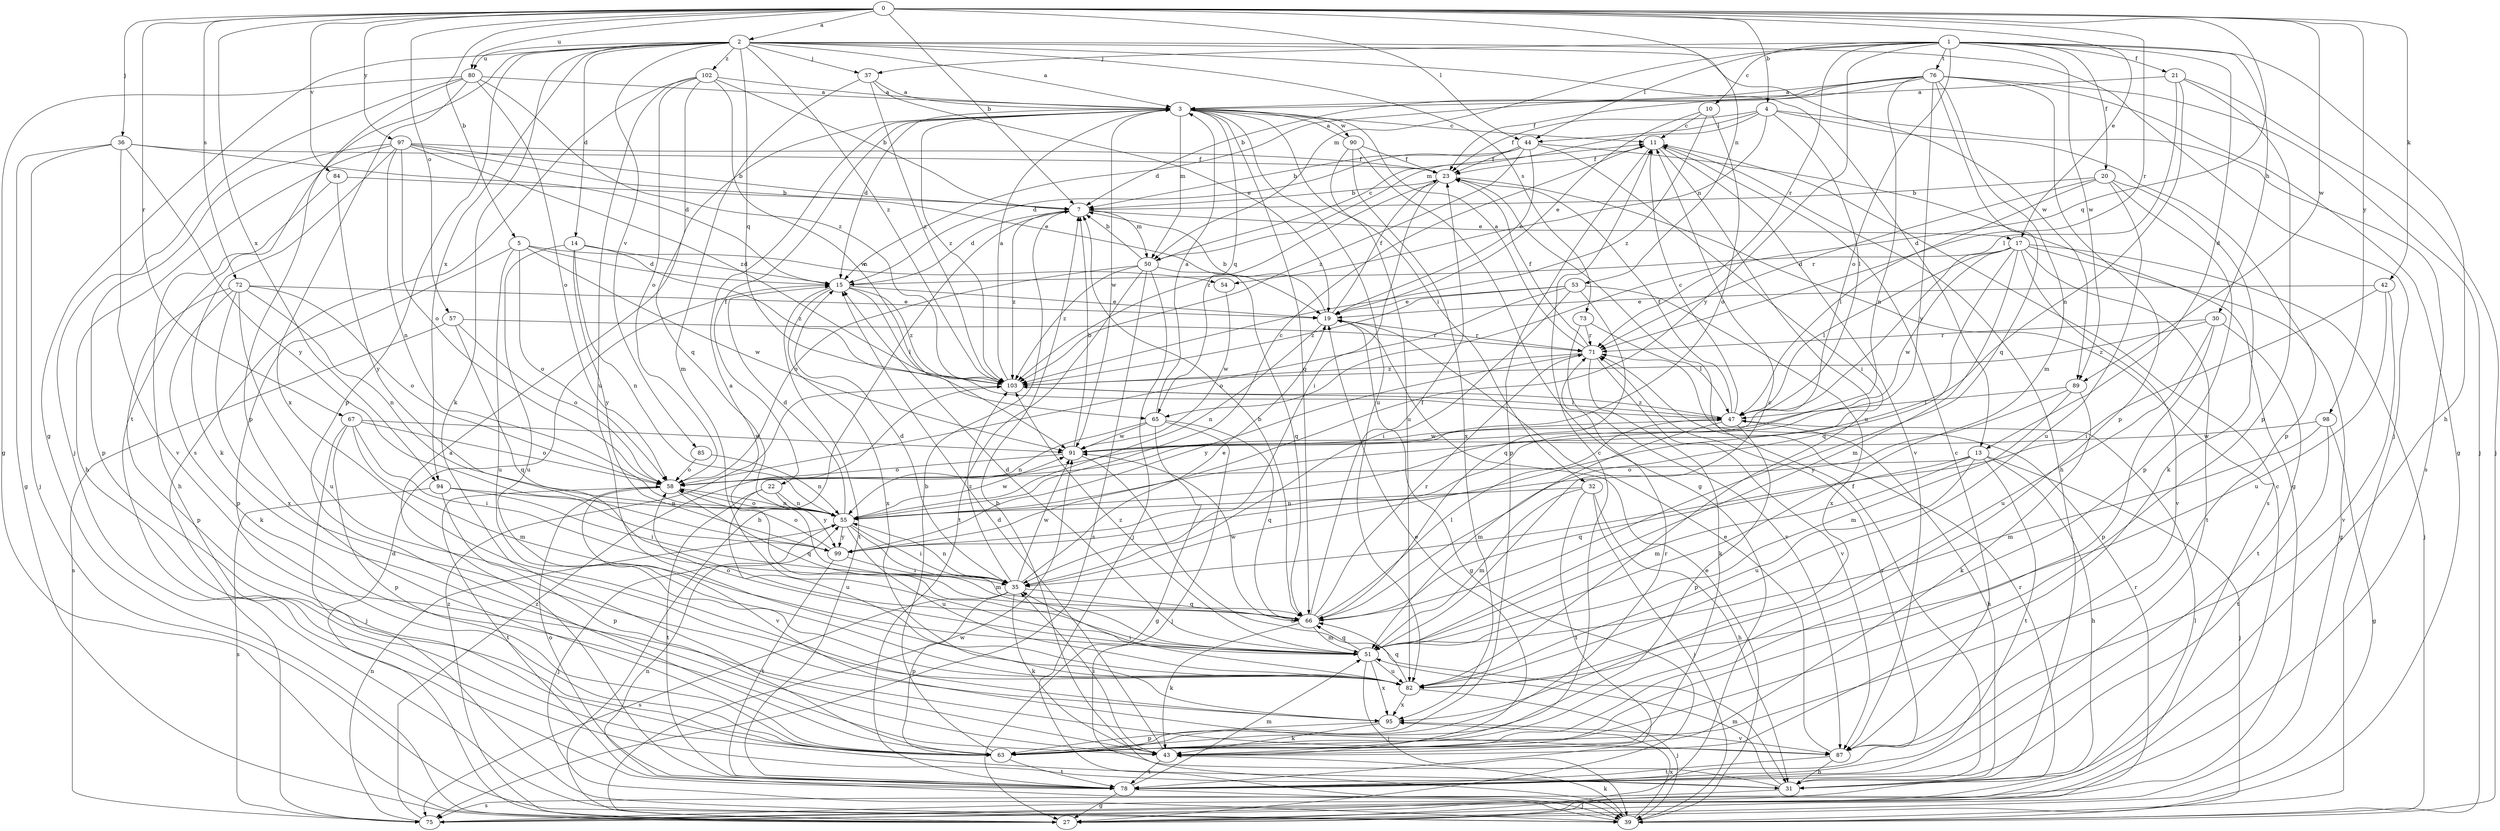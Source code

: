 strict digraph  {
0;
1;
2;
3;
4;
5;
7;
10;
11;
13;
14;
15;
17;
19;
20;
21;
22;
23;
27;
30;
31;
32;
35;
36;
37;
39;
42;
43;
44;
47;
50;
51;
53;
54;
55;
57;
58;
63;
65;
66;
67;
71;
72;
73;
75;
76;
78;
80;
82;
84;
85;
87;
89;
90;
91;
94;
95;
97;
98;
99;
102;
103;
0 -> 2  [label=a];
0 -> 4  [label=b];
0 -> 5  [label=b];
0 -> 7  [label=b];
0 -> 17  [label=e];
0 -> 36  [label=j];
0 -> 42  [label=k];
0 -> 44  [label=l];
0 -> 53  [label=n];
0 -> 57  [label=o];
0 -> 65  [label=q];
0 -> 67  [label=r];
0 -> 71  [label=r];
0 -> 72  [label=s];
0 -> 80  [label=u];
0 -> 84  [label=v];
0 -> 89  [label=w];
0 -> 94  [label=x];
0 -> 97  [label=y];
0 -> 98  [label=y];
1 -> 10  [label=c];
1 -> 13  [label=d];
1 -> 20  [label=f];
1 -> 21  [label=f];
1 -> 30  [label=h];
1 -> 31  [label=h];
1 -> 37  [label=j];
1 -> 44  [label=l];
1 -> 50  [label=m];
1 -> 58  [label=o];
1 -> 71  [label=r];
1 -> 76  [label=t];
1 -> 89  [label=w];
1 -> 99  [label=y];
2 -> 3  [label=a];
2 -> 13  [label=d];
2 -> 14  [label=d];
2 -> 27  [label=g];
2 -> 37  [label=j];
2 -> 39  [label=j];
2 -> 43  [label=k];
2 -> 63  [label=p];
2 -> 65  [label=q];
2 -> 73  [label=s];
2 -> 78  [label=t];
2 -> 80  [label=u];
2 -> 85  [label=v];
2 -> 89  [label=w];
2 -> 94  [label=x];
2 -> 102  [label=z];
2 -> 103  [label=z];
3 -> 11  [label=c];
3 -> 15  [label=d];
3 -> 22  [label=f];
3 -> 32  [label=i];
3 -> 50  [label=m];
3 -> 65  [label=q];
3 -> 66  [label=q];
3 -> 82  [label=u];
3 -> 90  [label=w];
3 -> 91  [label=w];
3 -> 103  [label=z];
4 -> 23  [label=f];
4 -> 44  [label=l];
4 -> 47  [label=l];
4 -> 50  [label=m];
4 -> 54  [label=n];
4 -> 63  [label=p];
4 -> 75  [label=s];
5 -> 15  [label=d];
5 -> 54  [label=n];
5 -> 58  [label=o];
5 -> 63  [label=p];
5 -> 82  [label=u];
5 -> 91  [label=w];
7 -> 15  [label=d];
7 -> 17  [label=e];
7 -> 50  [label=m];
7 -> 103  [label=z];
10 -> 11  [label=c];
10 -> 19  [label=e];
10 -> 58  [label=o];
10 -> 103  [label=z];
11 -> 23  [label=f];
11 -> 31  [label=h];
11 -> 63  [label=p];
11 -> 82  [label=u];
11 -> 87  [label=v];
13 -> 31  [label=h];
13 -> 39  [label=j];
13 -> 51  [label=m];
13 -> 58  [label=o];
13 -> 66  [label=q];
13 -> 78  [label=t];
13 -> 82  [label=u];
14 -> 15  [label=d];
14 -> 55  [label=n];
14 -> 82  [label=u];
14 -> 99  [label=y];
14 -> 103  [label=z];
15 -> 19  [label=e];
15 -> 47  [label=l];
15 -> 78  [label=t];
15 -> 95  [label=x];
15 -> 103  [label=z];
17 -> 15  [label=d];
17 -> 27  [label=g];
17 -> 39  [label=j];
17 -> 47  [label=l];
17 -> 51  [label=m];
17 -> 66  [label=q];
17 -> 78  [label=t];
17 -> 87  [label=v];
17 -> 91  [label=w];
19 -> 7  [label=b];
19 -> 23  [label=f];
19 -> 27  [label=g];
19 -> 55  [label=n];
19 -> 71  [label=r];
20 -> 7  [label=b];
20 -> 43  [label=k];
20 -> 47  [label=l];
20 -> 63  [label=p];
20 -> 71  [label=r];
20 -> 82  [label=u];
21 -> 3  [label=a];
21 -> 39  [label=j];
21 -> 47  [label=l];
21 -> 55  [label=n];
21 -> 63  [label=p];
22 -> 55  [label=n];
22 -> 78  [label=t];
22 -> 82  [label=u];
22 -> 99  [label=y];
23 -> 7  [label=b];
23 -> 35  [label=i];
23 -> 75  [label=s];
23 -> 103  [label=z];
27 -> 7  [label=b];
27 -> 15  [label=d];
27 -> 71  [label=r];
27 -> 91  [label=w];
27 -> 103  [label=z];
30 -> 63  [label=p];
30 -> 71  [label=r];
30 -> 78  [label=t];
30 -> 82  [label=u];
30 -> 103  [label=z];
31 -> 7  [label=b];
31 -> 23  [label=f];
31 -> 51  [label=m];
31 -> 75  [label=s];
32 -> 31  [label=h];
32 -> 39  [label=j];
32 -> 51  [label=m];
32 -> 55  [label=n];
32 -> 78  [label=t];
35 -> 15  [label=d];
35 -> 19  [label=e];
35 -> 43  [label=k];
35 -> 55  [label=n];
35 -> 63  [label=p];
35 -> 66  [label=q];
35 -> 75  [label=s];
35 -> 91  [label=w];
35 -> 103  [label=z];
36 -> 15  [label=d];
36 -> 23  [label=f];
36 -> 27  [label=g];
36 -> 39  [label=j];
36 -> 87  [label=v];
36 -> 99  [label=y];
37 -> 3  [label=a];
37 -> 19  [label=e];
37 -> 51  [label=m];
37 -> 103  [label=z];
39 -> 19  [label=e];
39 -> 43  [label=k];
39 -> 55  [label=n];
39 -> 95  [label=x];
42 -> 19  [label=e];
42 -> 35  [label=i];
42 -> 82  [label=u];
42 -> 87  [label=v];
43 -> 11  [label=c];
43 -> 15  [label=d];
43 -> 19  [label=e];
43 -> 35  [label=i];
43 -> 78  [label=t];
44 -> 7  [label=b];
44 -> 15  [label=d];
44 -> 19  [label=e];
44 -> 23  [label=f];
44 -> 27  [label=g];
44 -> 35  [label=i];
44 -> 103  [label=z];
47 -> 11  [label=c];
47 -> 23  [label=f];
47 -> 31  [label=h];
47 -> 51  [label=m];
47 -> 63  [label=p];
47 -> 91  [label=w];
47 -> 103  [label=z];
50 -> 7  [label=b];
50 -> 11  [label=c];
50 -> 39  [label=j];
50 -> 58  [label=o];
50 -> 66  [label=q];
50 -> 75  [label=s];
50 -> 78  [label=t];
50 -> 103  [label=z];
51 -> 3  [label=a];
51 -> 11  [label=c];
51 -> 15  [label=d];
51 -> 39  [label=j];
51 -> 58  [label=o];
51 -> 66  [label=q];
51 -> 82  [label=u];
51 -> 95  [label=x];
51 -> 103  [label=z];
53 -> 19  [label=e];
53 -> 35  [label=i];
53 -> 58  [label=o];
53 -> 66  [label=q];
53 -> 95  [label=x];
53 -> 103  [label=z];
54 -> 91  [label=w];
55 -> 11  [label=c];
55 -> 15  [label=d];
55 -> 35  [label=i];
55 -> 39  [label=j];
55 -> 51  [label=m];
55 -> 58  [label=o];
55 -> 82  [label=u];
55 -> 91  [label=w];
55 -> 99  [label=y];
57 -> 58  [label=o];
57 -> 66  [label=q];
57 -> 71  [label=r];
57 -> 75  [label=s];
58 -> 55  [label=n];
58 -> 66  [label=q];
58 -> 78  [label=t];
58 -> 87  [label=v];
63 -> 7  [label=b];
63 -> 71  [label=r];
63 -> 78  [label=t];
65 -> 3  [label=a];
65 -> 27  [label=g];
65 -> 39  [label=j];
65 -> 55  [label=n];
65 -> 66  [label=q];
65 -> 91  [label=w];
66 -> 7  [label=b];
66 -> 23  [label=f];
66 -> 43  [label=k];
66 -> 47  [label=l];
66 -> 51  [label=m];
66 -> 71  [label=r];
66 -> 91  [label=w];
67 -> 35  [label=i];
67 -> 39  [label=j];
67 -> 51  [label=m];
67 -> 58  [label=o];
67 -> 63  [label=p];
67 -> 91  [label=w];
71 -> 3  [label=a];
71 -> 23  [label=f];
71 -> 43  [label=k];
71 -> 87  [label=v];
71 -> 99  [label=y];
71 -> 103  [label=z];
72 -> 19  [label=e];
72 -> 43  [label=k];
72 -> 55  [label=n];
72 -> 58  [label=o];
72 -> 63  [label=p];
72 -> 82  [label=u];
72 -> 95  [label=x];
73 -> 47  [label=l];
73 -> 71  [label=r];
73 -> 87  [label=v];
75 -> 11  [label=c];
75 -> 47  [label=l];
75 -> 55  [label=n];
75 -> 71  [label=r];
75 -> 103  [label=z];
76 -> 3  [label=a];
76 -> 7  [label=b];
76 -> 15  [label=d];
76 -> 23  [label=f];
76 -> 27  [label=g];
76 -> 39  [label=j];
76 -> 51  [label=m];
76 -> 55  [label=n];
76 -> 63  [label=p];
76 -> 66  [label=q];
76 -> 99  [label=y];
78 -> 3  [label=a];
78 -> 27  [label=g];
78 -> 39  [label=j];
78 -> 51  [label=m];
78 -> 58  [label=o];
78 -> 71  [label=r];
80 -> 3  [label=a];
80 -> 27  [label=g];
80 -> 39  [label=j];
80 -> 58  [label=o];
80 -> 63  [label=p];
80 -> 95  [label=x];
80 -> 103  [label=z];
82 -> 35  [label=i];
82 -> 39  [label=j];
82 -> 66  [label=q];
82 -> 95  [label=x];
84 -> 7  [label=b];
84 -> 31  [label=h];
84 -> 99  [label=y];
85 -> 55  [label=n];
85 -> 58  [label=o];
87 -> 11  [label=c];
87 -> 19  [label=e];
87 -> 31  [label=h];
87 -> 78  [label=t];
89 -> 43  [label=k];
89 -> 47  [label=l];
89 -> 51  [label=m];
89 -> 99  [label=y];
90 -> 3  [label=a];
90 -> 23  [label=f];
90 -> 27  [label=g];
90 -> 82  [label=u];
90 -> 95  [label=x];
91 -> 7  [label=b];
91 -> 31  [label=h];
91 -> 58  [label=o];
94 -> 35  [label=i];
94 -> 55  [label=n];
94 -> 63  [label=p];
94 -> 75  [label=s];
95 -> 43  [label=k];
95 -> 63  [label=p];
95 -> 87  [label=v];
97 -> 7  [label=b];
97 -> 19  [label=e];
97 -> 23  [label=f];
97 -> 31  [label=h];
97 -> 43  [label=k];
97 -> 55  [label=n];
97 -> 58  [label=o];
97 -> 63  [label=p];
97 -> 103  [label=z];
98 -> 27  [label=g];
98 -> 51  [label=m];
98 -> 78  [label=t];
98 -> 91  [label=w];
99 -> 35  [label=i];
99 -> 58  [label=o];
99 -> 78  [label=t];
102 -> 3  [label=a];
102 -> 7  [label=b];
102 -> 58  [label=o];
102 -> 66  [label=q];
102 -> 75  [label=s];
102 -> 82  [label=u];
102 -> 91  [label=w];
103 -> 3  [label=a];
103 -> 47  [label=l];
}
